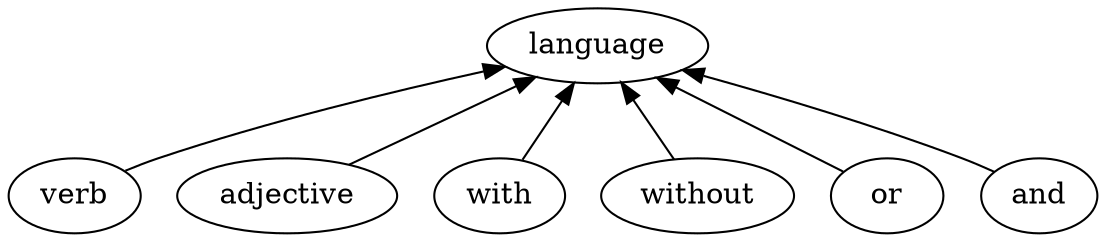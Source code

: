 digraph G {
  "language" -> "verb" [dir="back"]
  "language" -> "adjective" [dir="back"]
  "language" -> "with" [dir="back"]
  "language" -> "without" [dir="back"]
  "language" -> "or" [dir="back"]
  "language" -> "and" [dir="back"]
}
